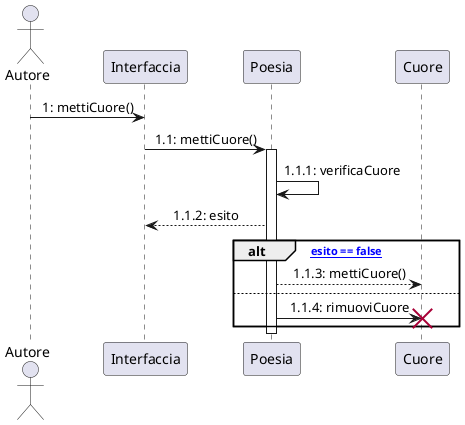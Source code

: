 @startuml DiagrammaSequenzaMettiCuore

actor Autore
participant Interfaccia
participant Poesia
participant Cuore

' Stile del diagramma
skinparam sequenceMessageAlign center
skinparam responseMessageBelowArrow true

' Processo per mettere un cuore/like
Autore -> Interfaccia : 1: mettiCuore()
Interfaccia -> Poesia : 1.1: mettiCuore()

activate Poesia
Poesia -> Poesia : 1.1.1: verificaCuore
Poesia --> Interfaccia : 1.1.2: esito

' Gestione flusso alternativo
alt [if esito == false]
    ' Aggiunta di un cuore
    Poesia --> Cuore : 1.1.3: mettiCuore()
    
    ' Qui non c'è un ritorno esplicito dal Cuore alla Poesia nel diagramma originale
else
    ' Rimozione del cuore se esiste già
    Poesia -> Cuore : 1.1.4: rimuoviCuore
    destroy Cuore
end
deactivate Poesia

@enduml
